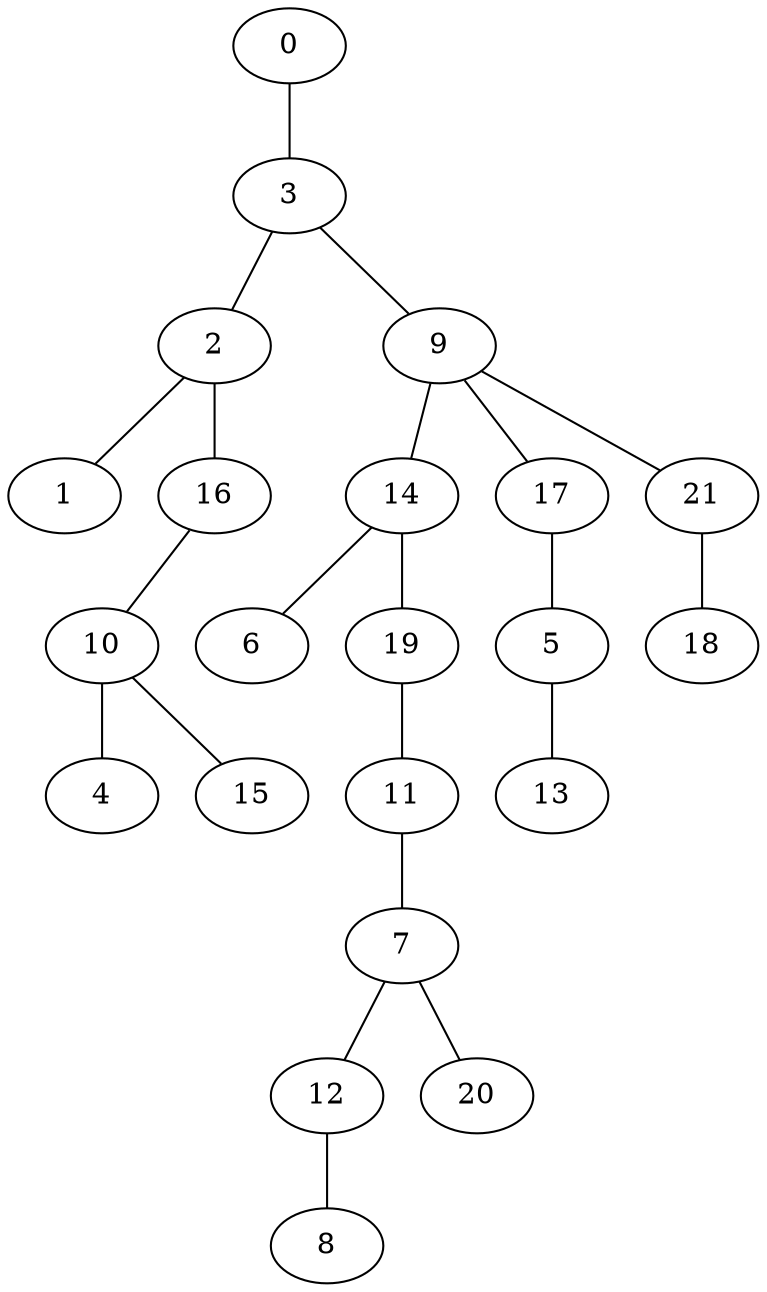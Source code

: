 strict graph "" {
	0 -- 3;
	3 -- 2;
	3 -- 9;
	2 -- 1;
	2 -- 16;
	9 -- 14;
	9 -- 17;
	9 -- 21;
	14 -- 6;
	14 -- 19;
	17 -- 5;
	21 -- 18;
	5 -- 13;
	19 -- 11;
	11 -- 7;
	7 -- 12;
	7 -- 20;
	12 -- 8;
	16 -- 10;
	10 -- 4;
	10 -- 15;
}
